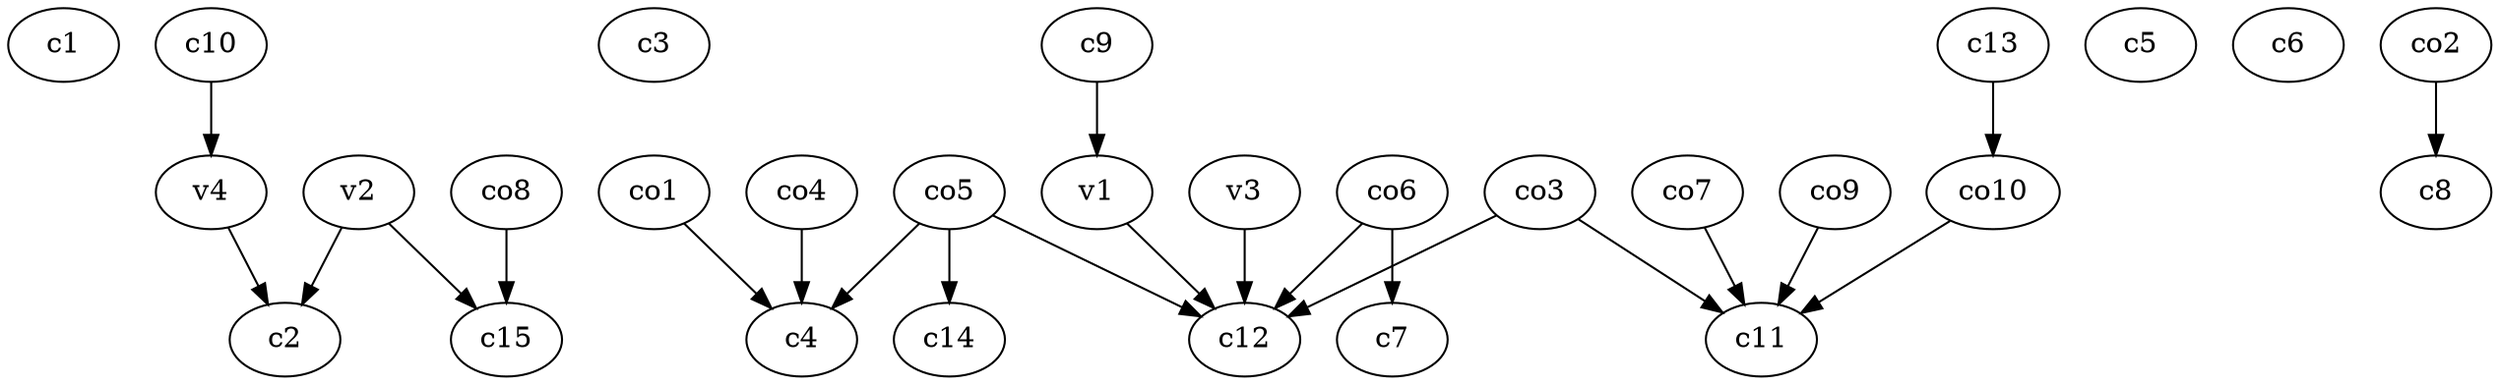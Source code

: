 strict digraph  {
c1;
c2;
c3;
c4;
c5;
c6;
c7;
c8;
c9;
c10;
c11;
c12;
c13;
c14;
c15;
v1;
v2;
v3;
v4;
co1;
co2;
co3;
co4;
co5;
co6;
co7;
co8;
co9;
co10;
c9 -> v1  [weight=1];
c10 -> v4  [weight=1];
c13 -> co10  [weight=1];
v1 -> c12  [weight=1];
v2 -> c2  [weight=1];
v2 -> c15  [weight=1];
v3 -> c12  [weight=1];
v4 -> c2  [weight=1];
co1 -> c4  [weight=1];
co2 -> c8  [weight=1];
co3 -> c12  [weight=1];
co3 -> c11  [weight=1];
co4 -> c4  [weight=1];
co5 -> c12  [weight=1];
co5 -> c4  [weight=1];
co5 -> c14  [weight=1];
co6 -> c7  [weight=1];
co6 -> c12  [weight=1];
co7 -> c11  [weight=1];
co8 -> c15  [weight=1];
co9 -> c11  [weight=1];
co10 -> c11  [weight=1];
}
